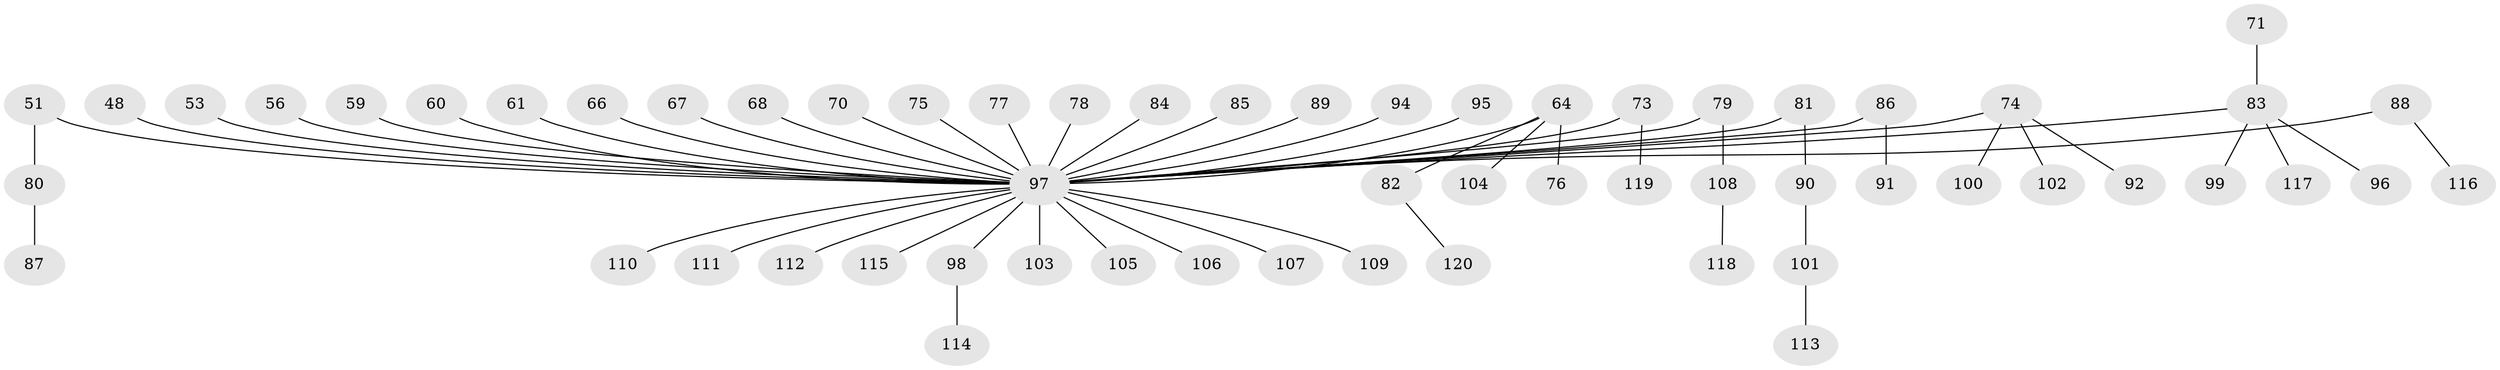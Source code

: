 // original degree distribution, {1: 0.4583333333333333, 6: 0.025, 5: 0.025, 2: 0.31666666666666665, 3: 0.08333333333333333, 4: 0.09166666666666666}
// Generated by graph-tools (version 1.1) at 2025/53/03/09/25 04:53:05]
// undirected, 60 vertices, 59 edges
graph export_dot {
graph [start="1"]
  node [color=gray90,style=filled];
  48;
  51;
  53;
  56;
  59;
  60;
  61;
  64 [super="+44+34"];
  66;
  67;
  68;
  70;
  71;
  73;
  74;
  75;
  76;
  77;
  78;
  79;
  80;
  81;
  82;
  83 [super="+29+35+65"];
  84;
  85;
  86;
  87;
  88 [super="+62+69"];
  89;
  90;
  91;
  92;
  94;
  95;
  96;
  97 [super="+31+33+46+49+15+93+39+37+22+16+30+36+54+40+55+57+72+38+41+42+50+45+58+63+52+47"];
  98;
  99;
  100;
  101;
  102;
  103;
  104;
  105;
  106;
  107;
  108;
  109;
  110;
  111;
  112;
  113;
  114;
  115;
  116;
  117;
  118;
  119;
  120;
  48 -- 97;
  51 -- 80;
  51 -- 97;
  53 -- 97;
  56 -- 97;
  59 -- 97;
  60 -- 97;
  61 -- 97;
  64 -- 104;
  64 -- 97;
  64 -- 82;
  64 -- 76;
  66 -- 97;
  67 -- 97;
  68 -- 97;
  70 -- 97;
  71 -- 83;
  73 -- 119;
  73 -- 97;
  74 -- 92;
  74 -- 100;
  74 -- 102;
  74 -- 97;
  75 -- 97;
  77 -- 97;
  78 -- 97;
  79 -- 108;
  79 -- 97;
  80 -- 87;
  81 -- 90;
  81 -- 97;
  82 -- 120;
  83 -- 96;
  83 -- 99;
  83 -- 117;
  83 -- 97;
  84 -- 97;
  85 -- 97;
  86 -- 91;
  86 -- 97;
  88 -- 116;
  88 -- 97;
  89 -- 97;
  90 -- 101;
  94 -- 97;
  95 -- 97;
  97 -- 112;
  97 -- 115;
  97 -- 107;
  97 -- 110;
  97 -- 111;
  97 -- 98;
  97 -- 106;
  97 -- 103;
  97 -- 109;
  97 -- 105;
  98 -- 114;
  101 -- 113;
  108 -- 118;
}
